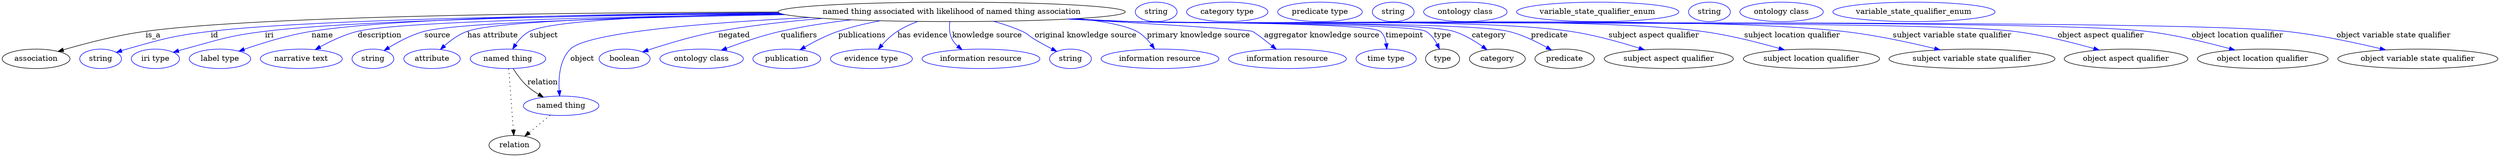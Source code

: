 digraph {
	graph [bb="0,0,4597.9,283"];
	node [label="\N"];
	"named thing associated with likelihood of named thing association"	[height=0.5,
		label="named thing associated with likelihood of named thing association",
		pos="1748.4,265",
		width=8.8825];
	association	[height=0.5,
		pos="62.394,178",
		width=1.7332];
	"named thing associated with likelihood of named thing association" -> association	[label=is_a,
		lp="278.39,221.5",
		pos="e,102.9,191.81 1428.3,264.64 1060.8,263.93 480.79,257.98 264.39,229 211.8,221.96 153.05,206.53 112.54,194.67"];
	id	[color=blue,
		height=0.5,
		label=string,
		pos="181.39,178",
		width=1.0652];
	"named thing associated with likelihood of named thing association" -> id	[color=blue,
		label=id,
		lp="391.39,221.5",
		pos="e,210.39,189.95 1431.3,262.61 1092.9,259.92 579.21,252.04 384.39,229 314.45,220.73 297.18,215.13 229.39,196 226.29,195.12 223.09,\
194.15 219.9,193.13",
		style=solid];
	iri	[color=blue,
		height=0.5,
		label="iri type",
		pos="282.39,178",
		width=1.2277];
	"named thing associated with likelihood of named thing association" -> iri	[color=blue,
		label=iri,
		lp="492.39,221.5",
		pos="e,315.33,190.08 1432.6,262.11 1119.1,258.99 660.67,250.76 484.39,229 417.08,220.69 400.87,213.71 335.39,196 332.03,195.09 328.56,\
194.1 325.08,193.07",
		style=solid];
	name	[color=blue,
		height=0.5,
		label="label type",
		pos="401.39,178",
		width=1.5707];
	"named thing associated with likelihood of named thing association" -> name	[color=blue,
		label=name,
		lp="590.39,221.5",
		pos="e,436.39,192.24 1429.4,263.75 1138.1,261.83 729.37,254.44 570.39,229 527.22,222.09 479.59,207.32 445.93,195.61",
		style=solid];
	description	[color=blue,
		height=0.5,
		label="narrative text",
		pos="551.39,178",
		width=2.0943];
	"named thing associated with likelihood of named thing association" -> description	[color=blue,
		label=description,
		lp="695.89,221.5",
		pos="e,577.18,195.15 1438.2,260.61 1141.8,256.31 729.53,247.15 655.39,229 631.04,223.04 605.63,210.95 586.03,200.16",
		style=solid];
	source	[color=blue,
		height=0.5,
		label=string,
		pos="683.39,178",
		width=1.0652];
	"named thing associated with likelihood of named thing association" -> source	[color=blue,
		label=source,
		lp="801.39,221.5",
		pos="e,703.9,193.44 1441.8,259.84 1181.5,255.17 840.37,245.92 777.39,229 754.29,222.79 730.52,210.08 712.66,199.03",
		style=solid];
	"has attribute"	[color=blue,
		height=0.5,
		label=attribute,
		pos="791.39,178",
		width=1.4443];
	"named thing associated with likelihood of named thing association" -> "has attribute"	[color=blue,
		label="has attribute",
		lp="903.39,221.5",
		pos="e,806.76,195.33 1436.3,261.02 1201.2,257.21 910.42,248.57 856.39,229 840.73,223.33 825.81,212.4 814.22,202.2",
		style=solid];
	subject	[color=blue,
		height=0.5,
		label="named thing",
		pos="931.39,178",
		width=1.9318];
	"named thing associated with likelihood of named thing association" -> subject	[color=blue,
		label=subject,
		lp="997.39,221.5",
		pos="e,940.05,196.15 1432.9,262.03 1236.3,258.67 1013,250.16 971.39,229 960.77,223.6 952.03,213.95 945.46,204.57",
		style=solid];
	object	[color=blue,
		height=0.5,
		label="named thing",
		pos="1029.4,91",
		width=1.9318];
	"named thing associated with likelihood of named thing association" -> object	[color=blue,
		label=object,
		lp="1068.4,178",
		pos="e,1026.7,109.07 1487.5,254.55 1301.2,245.17 1078,227.5 1046.4,196 1026.5,176.17 1024.4,142.74 1025.8,119.13",
		style=solid];
	negated	[color=blue,
		height=0.5,
		label=boolean,
		pos="1146.4,178",
		width=1.2999];
	"named thing associated with likelihood of named thing association" -> negated	[color=blue,
		label=negated,
		lp="1347.4,221.5",
		pos="e,1179.5,190.88 1510.8,252.92 1447.9,247.74 1380.3,240.14 1318.4,229 1273.5,220.93 1223.7,205.72 1189.2,194.18",
		style=solid];
	qualifiers	[color=blue,
		height=0.5,
		label="ontology class",
		pos="1287.4,178",
		width=2.1304];
	"named thing associated with likelihood of named thing association" -> qualifiers	[color=blue,
		label=qualifiers,
		lp="1466.9,221.5",
		pos="e,1323.7,193.91 1563.2,250.27 1520.3,245.2 1475,238.32 1433.4,229 1399.1,221.33 1361.7,208.41 1333.3,197.62",
		style=solid];
	publications	[color=blue,
		height=0.5,
		label=publication,
		pos="1444.4,178",
		width=1.7332];
	"named thing associated with likelihood of named thing association" -> publications	[color=blue,
		label=publications,
		lp="1583.4,221.5",
		pos="e,1468.8,194.65 1616.9,248.55 1590.9,243.66 1564,237.29 1539.4,229 1517.9,221.75 1495.3,210.08 1477.6,199.84",
		style=solid];
	"has evidence"	[color=blue,
		height=0.5,
		label="evidence type",
		pos="1600.4,178",
		width=2.0943];
	"named thing associated with likelihood of named thing association" -> "has evidence"	[color=blue,
		label="has evidence",
		lp="1694.9,221.5",
		pos="e,1613.1,195.83 1686.3,247.34 1673.2,242.47 1659.9,236.41 1648.4,229 1637.7,222.16 1627.7,212.5 1619.7,203.49",
		style=solid];
	"knowledge source"	[color=blue,
		height=0.5,
		label="information resource",
		pos="1802.4,178",
		width=3.015];
	"named thing associated with likelihood of named thing association" -> "knowledge source"	[color=blue,
		label="knowledge source",
		lp="1813.9,221.5",
		pos="e,1767.4,195.12 1744.9,246.77 1743.8,236.63 1743.9,223.89 1749.4,214 1752,209.35 1755.4,205.21 1759.4,201.56",
		style=solid];
	"original knowledge source"	[color=blue,
		height=0.5,
		label=string,
		pos="1967.4,178",
		width=1.0652];
	"named thing associated with likelihood of named thing association" -> "original knowledge source"	[color=blue,
		label="original knowledge source",
		lp="1995.4,221.5",
		pos="e,1942,191.77 1825.7,247.46 1843.4,242.52 1861.9,236.39 1878.4,229 1889.5,224.02 1890.9,220.2 1901.4,214 1911.5,208.05 1922.7,201.94 \
1932.9,196.52",
		style=solid];
	"primary knowledge source"	[color=blue,
		height=0.5,
		label="information resource",
		pos="2132.4,178",
		width=3.015];
	"named thing associated with likelihood of named thing association" -> "primary knowledge source"	[color=blue,
		label="primary knowledge source",
		lp="2203.4,221.5",
		pos="e,2122.3,196.41 1981.3,252.65 2027.6,247.48 2068.4,239.95 2089.4,229 2100.1,223.4 2109.3,213.9 2116.4,204.68",
		style=solid];
	"aggregator knowledge source"	[color=blue,
		height=0.5,
		label="information resource",
		pos="2367.4,178",
		width=3.015];
	"named thing associated with likelihood of named thing association" -> "aggregator knowledge source"	[color=blue,
		label="aggregator knowledge source",
		lp="2430.9,221.5",
		pos="e,2346.8,195.84 1965.1,251.74 2117,242.93 2294.2,232.08 2302.4,229 2306.7,227.37 2323.5,214.45 2338.9,202.15",
		style=solid];
	timepoint	[color=blue,
		height=0.5,
		label="time type",
		pos="2549.4,178",
		width=1.5346];
	"named thing associated with likelihood of named thing association" -> timepoint	[color=blue,
		label=timepoint,
		lp="2583.4,221.5",
		pos="e,2550.5,196.06 1971.8,252.08 2007.1,250.3 2043.3,248.55 2077.4,247 2103,245.84 2518.7,245.45 2538.4,229 2545.1,223.4 2548.3,214.75 \
2549.6,206.21",
		style=solid];
	type	[height=0.5,
		pos="2653.4,178",
		width=0.86659];
	"named thing associated with likelihood of named thing association" -> type	[color=blue,
		label=type,
		lp="2653.4,221.5",
		pos="e,2647.7,196.08 1970,251.98 2005.9,250.2 2042.7,248.47 2077.4,247 2107.7,245.72 2596.2,244.17 2622.4,229 2631.6,223.69 2638.4,214.45 \
2643.3,205.35",
		style=solid];
	category	[height=0.5,
		pos="2754.4,178",
		width=1.4263];
	"named thing associated with likelihood of named thing association" -> category	[color=blue,
		label=category,
		lp="2738.9,221.5",
		pos="e,2735.2,194.92 1969.1,251.94 2005.3,250.15 2042.4,248.43 2077.4,247 2143.6,244.29 2609.9,248.05 2673.4,229 2692.7,223.2 2712,211.57 \
2726.9,200.98",
		style=solid];
	predicate	[height=0.5,
		pos="2878.4,178",
		width=1.5165];
	"named thing associated with likelihood of named thing association" -> predicate	[color=blue,
		label=predicate,
		lp="2850.4,221.5",
		pos="e,2854.3,194.23 1967.8,251.87 2004.4,250.08 2042,248.37 2077.4,247 2154.8,244 2699.1,247.19 2774.4,229 2799.4,222.95 2825.6,210.36 \
2845.4,199.32",
		style=solid];
	"subject aspect qualifier"	[height=0.5,
		pos="3070.4,178",
		width=3.3039];
	"named thing associated with likelihood of named thing association" -> "subject aspect qualifier"	[color=blue,
		label="subject aspect qualifier",
		lp="3042.9,221.5",
		pos="e,3025.4,194.69 1966.5,251.83 2003.5,250.02 2041.5,248.32 2077.4,247 2257.5,240.35 2710,255.07 2888.4,229 2932,222.63 2979.9,209.17 \
3015.7,197.82",
		style=solid];
	"subject location qualifier"	[height=0.5,
		pos="3332.4,178",
		width=3.4844];
	"named thing associated with likelihood of named thing association" -> "subject location qualifier"	[color=blue,
		label="subject location qualifier",
		lp="3297.9,221.5",
		pos="e,3282.8,194.61 1965.1,251.74 2002.6,249.92 2041.1,248.25 2077.4,247 2311.3,238.96 2898.3,259.31 3130.4,229 3179.1,222.64 3233.1,\
208.93 3272.9,197.47",
		style=solid];
	"subject variable state qualifier"	[height=0.5,
		pos="3628.4,178",
		width=4.2427];
	"named thing associated with likelihood of named thing association" -> "subject variable state qualifier"	[color=blue,
		label="subject variable state qualifier",
		lp="3592.9,221.5",
		pos="e,3569.7,194.63 1963.8,251.7 2001.7,249.87 2040.7,248.2 2077.4,247 2369,237.47 3100.4,261.15 3390.4,229 3448.2,222.59 3512.7,208.61 \
3559.9,197.06",
		style=solid];
	"object aspect qualifier"	[height=0.5,
		pos="3912.4,178",
		width=3.1594];
	"named thing associated with likelihood of named thing association" -> "object aspect qualifier"	[color=blue,
		label="object aspect qualifier",
		lp="3866.9,221.5",
		pos="e,3863,194.33 1963.4,251.63 2001.3,249.81 2040.5,248.16 2077.4,247 2258.3,241.33 3526.8,251.49 3706.4,229 3756.7,222.71 3812.4,208.72 \
3853.2,197.14",
		style=solid];
	"object location qualifier"	[height=0.5,
		pos="4164.4,178",
		width=3.34];
	"named thing associated with likelihood of named thing association" -> "object location qualifier"	[color=blue,
		label="object location qualifier",
		lp="4118.9,221.5",
		pos="e,4113.1,194.35 1962.9,251.61 2001,249.78 2040.4,248.13 2077.4,247 2285.4,240.63 3743.8,253.83 3950.4,229 4002.6,222.72 4060.7,208.69 \
4103.2,197.09",
		style=solid];
	"object variable state qualifier"	[height=0.5,
		pos="4450.4,178",
		width=4.0982];
	"named thing associated with likelihood of named thing association" -> "object variable state qualifier"	[color=blue,
		label="object variable state qualifier",
		lp="4406.9,221.5",
		pos="e,4391,194.6 1962.5,251.6 2000.7,249.76 2040.2,248.12 2077.4,247 2314,239.89 3972,253.97 4207.4,229 4266.7,222.71 4332.9,208.6 4381.3,\
196.96",
		style=solid];
	subject -> object	[label=relation,
		lp="995.39,134.5",
		pos="e,996.73,107 941.15,159.8 947.63,149.42 956.88,136.42 967.39,127 973.48,121.55 980.56,116.58 987.71,112.21"];
	relation	[height=0.5,
		pos="943.39,18",
		width=1.2999];
	subject -> relation	[pos="e,942.09,36.188 932.7,159.79 934.78,132.48 938.84,78.994 941.31,46.38",
		style=dotted];
	object -> relation	[pos="e,962.35,34.647 1009.4,73.533 997.81,63.922 982.97,51.669 970.3,41.213",
		style=dotted];
	association_type	[color=blue,
		height=0.5,
		label=string,
		pos="2124.4,265",
		width=1.0652];
	association_category	[color=blue,
		height=0.5,
		label="category type",
		pos="2255.4,265",
		width=2.0762];
	"named thing associated with likelihood of named thing association_predicate"	[color=blue,
		height=0.5,
		label="predicate type",
		pos="2426.4,265",
		width=2.1665];
	"named thing associated with likelihood of named thing association_subject aspect qualifier"	[color=blue,
		height=0.5,
		label=string,
		pos="2560.4,265",
		width=1.0652];
	"named thing associated with likelihood of named thing association_subject location qualifier"	[color=blue,
		height=0.5,
		label="ontology class",
		pos="2693.4,265",
		width=2.1304];
	"named thing associated with likelihood of named thing association_subject variable state qualifier"	[color=blue,
		height=0.5,
		label=variable_state_qualifier_enum,
		pos="2937.4,265",
		width=4.1524];
	"named thing associated with likelihood of named thing association_object aspect qualifier"	[color=blue,
		height=0.5,
		label=string,
		pos="3143.4,265",
		width=1.0652];
	"named thing associated with likelihood of named thing association_object location qualifier"	[color=blue,
		height=0.5,
		label="ontology class",
		pos="3276.4,265",
		width=2.1304];
	"named thing associated with likelihood of named thing association_object variable state qualifier"	[color=blue,
		height=0.5,
		label=variable_state_qualifier_enum,
		pos="3520.4,265",
		width=4.1524];
}
